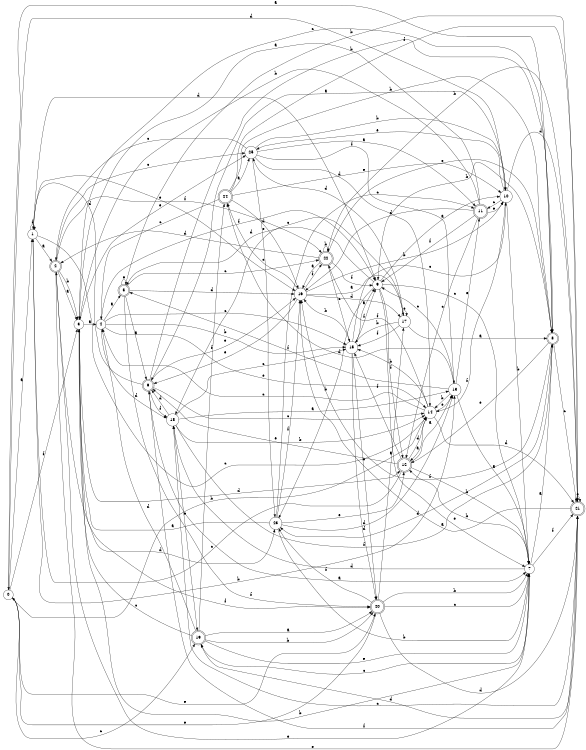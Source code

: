 digraph n21_5 {
__start0 [label="" shape="none"];

rankdir=LR;
size="8,5";

s0 [style="filled", color="black", fillcolor="white" shape="circle", label="0"];
s1 [style="filled", color="black", fillcolor="white" shape="circle", label="1"];
s2 [style="rounded,filled", color="black", fillcolor="white" shape="doublecircle", label="2"];
s3 [style="filled", color="black", fillcolor="white" shape="circle", label="3"];
s4 [style="filled", color="black", fillcolor="white" shape="circle", label="4"];
s5 [style="rounded,filled", color="black", fillcolor="white" shape="doublecircle", label="5"];
s6 [style="rounded,filled", color="black", fillcolor="white" shape="doublecircle", label="6"];
s7 [style="filled", color="black", fillcolor="white" shape="circle", label="7"];
s8 [style="rounded,filled", color="black", fillcolor="white" shape="doublecircle", label="8"];
s9 [style="filled", color="black", fillcolor="white" shape="circle", label="9"];
s10 [style="filled", color="black", fillcolor="white" shape="circle", label="10"];
s11 [style="rounded,filled", color="black", fillcolor="white" shape="doublecircle", label="11"];
s12 [style="rounded,filled", color="black", fillcolor="white" shape="doublecircle", label="12"];
s13 [style="filled", color="black", fillcolor="white" shape="circle", label="13"];
s14 [style="filled", color="black", fillcolor="white" shape="circle", label="14"];
s15 [style="filled", color="black", fillcolor="white" shape="circle", label="15"];
s16 [style="filled", color="black", fillcolor="white" shape="circle", label="16"];
s17 [style="filled", color="black", fillcolor="white" shape="circle", label="17"];
s18 [style="filled", color="black", fillcolor="white" shape="circle", label="18"];
s19 [style="rounded,filled", color="black", fillcolor="white" shape="doublecircle", label="19"];
s20 [style="rounded,filled", color="black", fillcolor="white" shape="doublecircle", label="20"];
s21 [style="rounded,filled", color="black", fillcolor="white" shape="doublecircle", label="21"];
s22 [style="rounded,filled", color="black", fillcolor="white" shape="doublecircle", label="22"];
s23 [style="filled", color="black", fillcolor="white" shape="circle", label="23"];
s24 [style="rounded,filled", color="black", fillcolor="white" shape="doublecircle", label="24"];
s25 [style="filled", color="black", fillcolor="white" shape="circle", label="25"];
s0 -> s1 [label="a"];
s0 -> s14 [label="b"];
s0 -> s19 [label="c"];
s0 -> s10 [label="d"];
s0 -> s20 [label="e"];
s0 -> s3 [label="f"];
s1 -> s2 [label="a"];
s1 -> s13 [label="b"];
s1 -> s14 [label="c"];
s1 -> s9 [label="d"];
s1 -> s16 [label="e"];
s1 -> s1 [label="f"];
s2 -> s3 [label="a"];
s2 -> s3 [label="b"];
s2 -> s25 [label="c"];
s2 -> s23 [label="d"];
s2 -> s21 [label="e"];
s2 -> s22 [label="f"];
s3 -> s4 [label="a"];
s3 -> s7 [label="b"];
s3 -> s8 [label="c"];
s3 -> s12 [label="d"];
s3 -> s25 [label="e"];
s3 -> s20 [label="f"];
s4 -> s5 [label="a"];
s4 -> s15 [label="b"];
s4 -> s15 [label="c"];
s4 -> s18 [label="d"];
s4 -> s14 [label="e"];
s4 -> s9 [label="f"];
s5 -> s6 [label="a"];
s5 -> s21 [label="b"];
s5 -> s22 [label="c"];
s5 -> s16 [label="d"];
s5 -> s5 [label="e"];
s5 -> s20 [label="f"];
s6 -> s7 [label="a"];
s6 -> s8 [label="b"];
s6 -> s14 [label="c"];
s6 -> s1 [label="d"];
s6 -> s16 [label="e"];
s6 -> s18 [label="f"];
s7 -> s8 [label="a"];
s7 -> s12 [label="b"];
s7 -> s19 [label="c"];
s7 -> s18 [label="d"];
s7 -> s2 [label="e"];
s7 -> s21 [label="f"];
s8 -> s0 [label="a"];
s8 -> s9 [label="b"];
s8 -> s21 [label="c"];
s8 -> s23 [label="d"];
s8 -> s12 [label="e"];
s8 -> s16 [label="f"];
s9 -> s10 [label="a"];
s9 -> s23 [label="b"];
s9 -> s7 [label="c"];
s9 -> s5 [label="d"];
s9 -> s7 [label="e"];
s9 -> s12 [label="f"];
s10 -> s6 [label="a"];
s10 -> s7 [label="b"];
s10 -> s11 [label="c"];
s10 -> s21 [label="d"];
s10 -> s25 [label="e"];
s10 -> s14 [label="f"];
s11 -> s3 [label="a"];
s11 -> s3 [label="b"];
s11 -> s12 [label="c"];
s11 -> s16 [label="d"];
s11 -> s10 [label="e"];
s11 -> s9 [label="f"];
s12 -> s13 [label="a"];
s12 -> s7 [label="b"];
s12 -> s1 [label="c"];
s12 -> s14 [label="d"];
s12 -> s6 [label="e"];
s12 -> s15 [label="f"];
s13 -> s7 [label="a"];
s13 -> s14 [label="b"];
s13 -> s9 [label="c"];
s13 -> s24 [label="d"];
s13 -> s11 [label="e"];
s13 -> s5 [label="f"];
s14 -> s12 [label="a"];
s14 -> s15 [label="b"];
s14 -> s4 [label="c"];
s14 -> s21 [label="d"];
s14 -> s13 [label="e"];
s14 -> s22 [label="f"];
s15 -> s9 [label="a"];
s15 -> s16 [label="b"];
s15 -> s10 [label="c"];
s15 -> s20 [label="d"];
s15 -> s20 [label="e"];
s15 -> s9 [label="f"];
s16 -> s17 [label="a"];
s16 -> s10 [label="b"];
s16 -> s24 [label="c"];
s16 -> s17 [label="d"];
s16 -> s6 [label="e"];
s16 -> s22 [label="f"];
s17 -> s8 [label="a"];
s17 -> s15 [label="b"];
s17 -> s18 [label="c"];
s17 -> s25 [label="d"];
s17 -> s17 [label="e"];
s17 -> s15 [label="f"];
s18 -> s13 [label="a"];
s18 -> s14 [label="b"];
s18 -> s15 [label="c"];
s18 -> s6 [label="d"];
s18 -> s19 [label="e"];
s18 -> s8 [label="f"];
s19 -> s20 [label="a"];
s19 -> s20 [label="b"];
s19 -> s3 [label="c"];
s19 -> s4 [label="d"];
s19 -> s7 [label="e"];
s19 -> s24 [label="f"];
s20 -> s17 [label="a"];
s20 -> s7 [label="b"];
s20 -> s7 [label="c"];
s20 -> s21 [label="d"];
s20 -> s0 [label="e"];
s20 -> s23 [label="f"];
s21 -> s16 [label="a"];
s21 -> s22 [label="b"];
s21 -> s18 [label="c"];
s21 -> s19 [label="d"];
s21 -> s21 [label="e"];
s21 -> s6 [label="f"];
s22 -> s16 [label="a"];
s22 -> s22 [label="b"];
s22 -> s15 [label="c"];
s22 -> s2 [label="d"];
s22 -> s8 [label="e"];
s22 -> s9 [label="f"];
s23 -> s3 [label="a"];
s23 -> s7 [label="b"];
s23 -> s11 [label="c"];
s23 -> s13 [label="d"];
s23 -> s12 [label="e"];
s23 -> s16 [label="f"];
s24 -> s25 [label="a"];
s24 -> s8 [label="b"];
s24 -> s4 [label="c"];
s24 -> s16 [label="d"];
s24 -> s10 [label="e"];
s24 -> s21 [label="f"];
s25 -> s11 [label="a"];
s25 -> s10 [label="b"];
s25 -> s2 [label="c"];
s25 -> s14 [label="d"];
s25 -> s23 [label="e"];
s25 -> s13 [label="f"];

}
